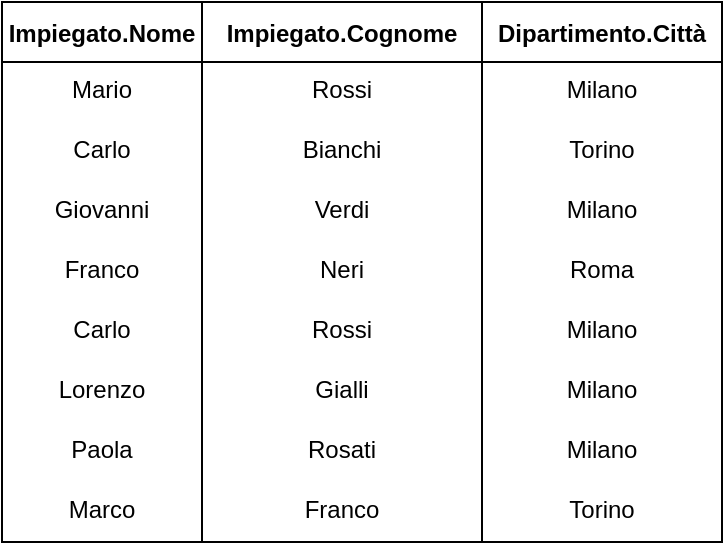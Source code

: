 <mxfile version="20.7.4" type="device"><diagram id="n2tzChIhWR2wru7YtLmf" name="Pagina-1"><mxGraphModel dx="819" dy="482" grid="1" gridSize="10" guides="1" tooltips="1" connect="1" arrows="1" fold="1" page="1" pageScale="1" pageWidth="1169" pageHeight="827" math="0" shadow="0"><root><mxCell id="0"/><mxCell id="1" parent="0"/><mxCell id="PKQ20t5gl7po0gBwH-ja-161" value="Impiegato.Nome" style="swimlane;startSize=30;fontStyle=1" vertex="1" parent="1"><mxGeometry x="40" y="80" width="100" height="270" as="geometry"/></mxCell><mxCell id="PKQ20t5gl7po0gBwH-ja-162" value="Mario" style="text;strokeColor=none;fillColor=none;spacingLeft=4;spacingRight=4;overflow=hidden;rotatable=0;points=[[0,0.5],[1,0.5]];portConstraint=eastwest;fontSize=12;align=center;" vertex="1" parent="PKQ20t5gl7po0gBwH-ja-161"><mxGeometry y="30" width="100" height="30" as="geometry"/></mxCell><mxCell id="PKQ20t5gl7po0gBwH-ja-163" value="Carlo" style="text;strokeColor=none;fillColor=none;spacingLeft=4;spacingRight=4;overflow=hidden;rotatable=0;points=[[0,0.5],[1,0.5]];portConstraint=eastwest;fontSize=12;align=center;" vertex="1" parent="PKQ20t5gl7po0gBwH-ja-161"><mxGeometry y="60" width="100" height="30" as="geometry"/></mxCell><mxCell id="PKQ20t5gl7po0gBwH-ja-164" value="Marco" style="text;strokeColor=none;fillColor=none;spacingLeft=4;spacingRight=4;overflow=hidden;rotatable=0;points=[[0,0.5],[1,0.5]];portConstraint=eastwest;fontSize=12;align=center;" vertex="1" parent="PKQ20t5gl7po0gBwH-ja-161"><mxGeometry y="240" width="100" height="30" as="geometry"/></mxCell><mxCell id="PKQ20t5gl7po0gBwH-ja-165" value="Giovanni" style="text;strokeColor=none;fillColor=none;spacingLeft=4;spacingRight=4;overflow=hidden;rotatable=0;points=[[0,0.5],[1,0.5]];portConstraint=eastwest;fontSize=12;align=center;" vertex="1" parent="PKQ20t5gl7po0gBwH-ja-161"><mxGeometry y="90" width="100" height="30" as="geometry"/></mxCell><mxCell id="PKQ20t5gl7po0gBwH-ja-166" value="Franco" style="text;strokeColor=none;fillColor=none;spacingLeft=4;spacingRight=4;overflow=hidden;rotatable=0;points=[[0,0.5],[1,0.5]];portConstraint=eastwest;fontSize=12;align=center;" vertex="1" parent="PKQ20t5gl7po0gBwH-ja-161"><mxGeometry y="120" width="100" height="30" as="geometry"/></mxCell><mxCell id="PKQ20t5gl7po0gBwH-ja-167" value="Carlo" style="text;strokeColor=none;fillColor=none;spacingLeft=4;spacingRight=4;overflow=hidden;rotatable=0;points=[[0,0.5],[1,0.5]];portConstraint=eastwest;fontSize=12;align=center;" vertex="1" parent="PKQ20t5gl7po0gBwH-ja-161"><mxGeometry y="150" width="100" height="30" as="geometry"/></mxCell><mxCell id="PKQ20t5gl7po0gBwH-ja-168" value="Lorenzo" style="text;strokeColor=none;fillColor=none;spacingLeft=4;spacingRight=4;overflow=hidden;rotatable=0;points=[[0,0.5],[1,0.5]];portConstraint=eastwest;fontSize=12;align=center;" vertex="1" parent="PKQ20t5gl7po0gBwH-ja-161"><mxGeometry y="180" width="100" height="30" as="geometry"/></mxCell><mxCell id="PKQ20t5gl7po0gBwH-ja-169" value="Paola" style="text;strokeColor=none;fillColor=none;spacingLeft=4;spacingRight=4;overflow=hidden;rotatable=0;points=[[0,0.5],[1,0.5]];portConstraint=eastwest;fontSize=12;align=center;" vertex="1" parent="PKQ20t5gl7po0gBwH-ja-161"><mxGeometry y="210" width="100" height="30" as="geometry"/></mxCell><mxCell id="PKQ20t5gl7po0gBwH-ja-170" value="Impiegato.Cognome" style="swimlane;startSize=30;" vertex="1" parent="1"><mxGeometry x="140" y="80" width="140" height="270" as="geometry"/></mxCell><mxCell id="PKQ20t5gl7po0gBwH-ja-171" value="Rossi" style="text;strokeColor=none;fillColor=none;spacingLeft=4;spacingRight=4;overflow=hidden;rotatable=0;points=[[0,0.5],[1,0.5]];portConstraint=eastwest;fontSize=12;align=center;" vertex="1" parent="PKQ20t5gl7po0gBwH-ja-170"><mxGeometry y="30" width="140" height="30" as="geometry"/></mxCell><mxCell id="PKQ20t5gl7po0gBwH-ja-215" value="Bianchi" style="text;strokeColor=none;fillColor=none;spacingLeft=4;spacingRight=4;overflow=hidden;rotatable=0;points=[[0,0.5],[1,0.5]];portConstraint=eastwest;fontSize=12;align=center;" vertex="1" parent="PKQ20t5gl7po0gBwH-ja-170"><mxGeometry y="60" width="140" height="30" as="geometry"/></mxCell><mxCell id="PKQ20t5gl7po0gBwH-ja-216" value="Verdi" style="text;strokeColor=none;fillColor=none;spacingLeft=4;spacingRight=4;overflow=hidden;rotatable=0;points=[[0,0.5],[1,0.5]];portConstraint=eastwest;fontSize=12;align=center;" vertex="1" parent="PKQ20t5gl7po0gBwH-ja-170"><mxGeometry y="90" width="140" height="30" as="geometry"/></mxCell><mxCell id="PKQ20t5gl7po0gBwH-ja-217" value="Neri" style="text;strokeColor=none;fillColor=none;spacingLeft=4;spacingRight=4;overflow=hidden;rotatable=0;points=[[0,0.5],[1,0.5]];portConstraint=eastwest;fontSize=12;align=center;" vertex="1" parent="PKQ20t5gl7po0gBwH-ja-170"><mxGeometry y="120" width="140" height="30" as="geometry"/></mxCell><mxCell id="PKQ20t5gl7po0gBwH-ja-218" value="Rossi" style="text;strokeColor=none;fillColor=none;spacingLeft=4;spacingRight=4;overflow=hidden;rotatable=0;points=[[0,0.5],[1,0.5]];portConstraint=eastwest;fontSize=12;align=center;" vertex="1" parent="PKQ20t5gl7po0gBwH-ja-170"><mxGeometry y="150" width="140" height="30" as="geometry"/></mxCell><mxCell id="PKQ20t5gl7po0gBwH-ja-219" value="Gialli" style="text;strokeColor=none;fillColor=none;spacingLeft=4;spacingRight=4;overflow=hidden;rotatable=0;points=[[0,0.5],[1,0.5]];portConstraint=eastwest;fontSize=12;align=center;" vertex="1" parent="PKQ20t5gl7po0gBwH-ja-170"><mxGeometry y="180" width="140" height="30" as="geometry"/></mxCell><mxCell id="PKQ20t5gl7po0gBwH-ja-220" value="Rosati" style="text;strokeColor=none;fillColor=none;spacingLeft=4;spacingRight=4;overflow=hidden;rotatable=0;points=[[0,0.5],[1,0.5]];portConstraint=eastwest;fontSize=12;align=center;" vertex="1" parent="PKQ20t5gl7po0gBwH-ja-170"><mxGeometry y="210" width="140" height="30" as="geometry"/></mxCell><mxCell id="PKQ20t5gl7po0gBwH-ja-221" value="Franco" style="text;strokeColor=none;fillColor=none;spacingLeft=4;spacingRight=4;overflow=hidden;rotatable=0;points=[[0,0.5],[1,0.5]];portConstraint=eastwest;fontSize=12;align=center;" vertex="1" parent="PKQ20t5gl7po0gBwH-ja-170"><mxGeometry y="240" width="140" height="30" as="geometry"/></mxCell><mxCell id="PKQ20t5gl7po0gBwH-ja-179" value="Dipartimento.Città" style="swimlane;startSize=30;fontStyle=1" vertex="1" parent="1"><mxGeometry x="280" y="80" width="120" height="270" as="geometry"/></mxCell><mxCell id="PKQ20t5gl7po0gBwH-ja-180" value="Milano" style="text;strokeColor=none;fillColor=none;spacingLeft=4;spacingRight=4;overflow=hidden;rotatable=0;points=[[0,0.5],[1,0.5]];portConstraint=eastwest;fontSize=12;align=center;" vertex="1" parent="PKQ20t5gl7po0gBwH-ja-179"><mxGeometry y="30" width="120" height="30" as="geometry"/></mxCell><mxCell id="PKQ20t5gl7po0gBwH-ja-222" value="Torino" style="text;strokeColor=none;fillColor=none;spacingLeft=4;spacingRight=4;overflow=hidden;rotatable=0;points=[[0,0.5],[1,0.5]];portConstraint=eastwest;fontSize=12;align=center;" vertex="1" parent="PKQ20t5gl7po0gBwH-ja-179"><mxGeometry y="60" width="120" height="30" as="geometry"/></mxCell><mxCell id="PKQ20t5gl7po0gBwH-ja-223" value="Milano" style="text;strokeColor=none;fillColor=none;spacingLeft=4;spacingRight=4;overflow=hidden;rotatable=0;points=[[0,0.5],[1,0.5]];portConstraint=eastwest;fontSize=12;align=center;" vertex="1" parent="PKQ20t5gl7po0gBwH-ja-179"><mxGeometry y="90" width="120" height="30" as="geometry"/></mxCell><mxCell id="PKQ20t5gl7po0gBwH-ja-224" value="Roma" style="text;strokeColor=none;fillColor=none;spacingLeft=4;spacingRight=4;overflow=hidden;rotatable=0;points=[[0,0.5],[1,0.5]];portConstraint=eastwest;fontSize=12;align=center;" vertex="1" parent="PKQ20t5gl7po0gBwH-ja-179"><mxGeometry y="120" width="120" height="30" as="geometry"/></mxCell><mxCell id="PKQ20t5gl7po0gBwH-ja-225" value="Milano" style="text;strokeColor=none;fillColor=none;spacingLeft=4;spacingRight=4;overflow=hidden;rotatable=0;points=[[0,0.5],[1,0.5]];portConstraint=eastwest;fontSize=12;align=center;" vertex="1" parent="PKQ20t5gl7po0gBwH-ja-179"><mxGeometry y="150" width="120" height="30" as="geometry"/></mxCell><mxCell id="PKQ20t5gl7po0gBwH-ja-226" value="Milano" style="text;strokeColor=none;fillColor=none;spacingLeft=4;spacingRight=4;overflow=hidden;rotatable=0;points=[[0,0.5],[1,0.5]];portConstraint=eastwest;fontSize=12;align=center;" vertex="1" parent="PKQ20t5gl7po0gBwH-ja-179"><mxGeometry y="180" width="120" height="30" as="geometry"/></mxCell><mxCell id="PKQ20t5gl7po0gBwH-ja-227" value="Milano" style="text;strokeColor=none;fillColor=none;spacingLeft=4;spacingRight=4;overflow=hidden;rotatable=0;points=[[0,0.5],[1,0.5]];portConstraint=eastwest;fontSize=12;align=center;" vertex="1" parent="PKQ20t5gl7po0gBwH-ja-179"><mxGeometry y="210" width="120" height="30" as="geometry"/></mxCell><mxCell id="PKQ20t5gl7po0gBwH-ja-228" value="Torino" style="text;strokeColor=none;fillColor=none;spacingLeft=4;spacingRight=4;overflow=hidden;rotatable=0;points=[[0,0.5],[1,0.5]];portConstraint=eastwest;fontSize=12;align=center;" vertex="1" parent="PKQ20t5gl7po0gBwH-ja-179"><mxGeometry y="240" width="120" height="30" as="geometry"/></mxCell></root></mxGraphModel></diagram></mxfile>